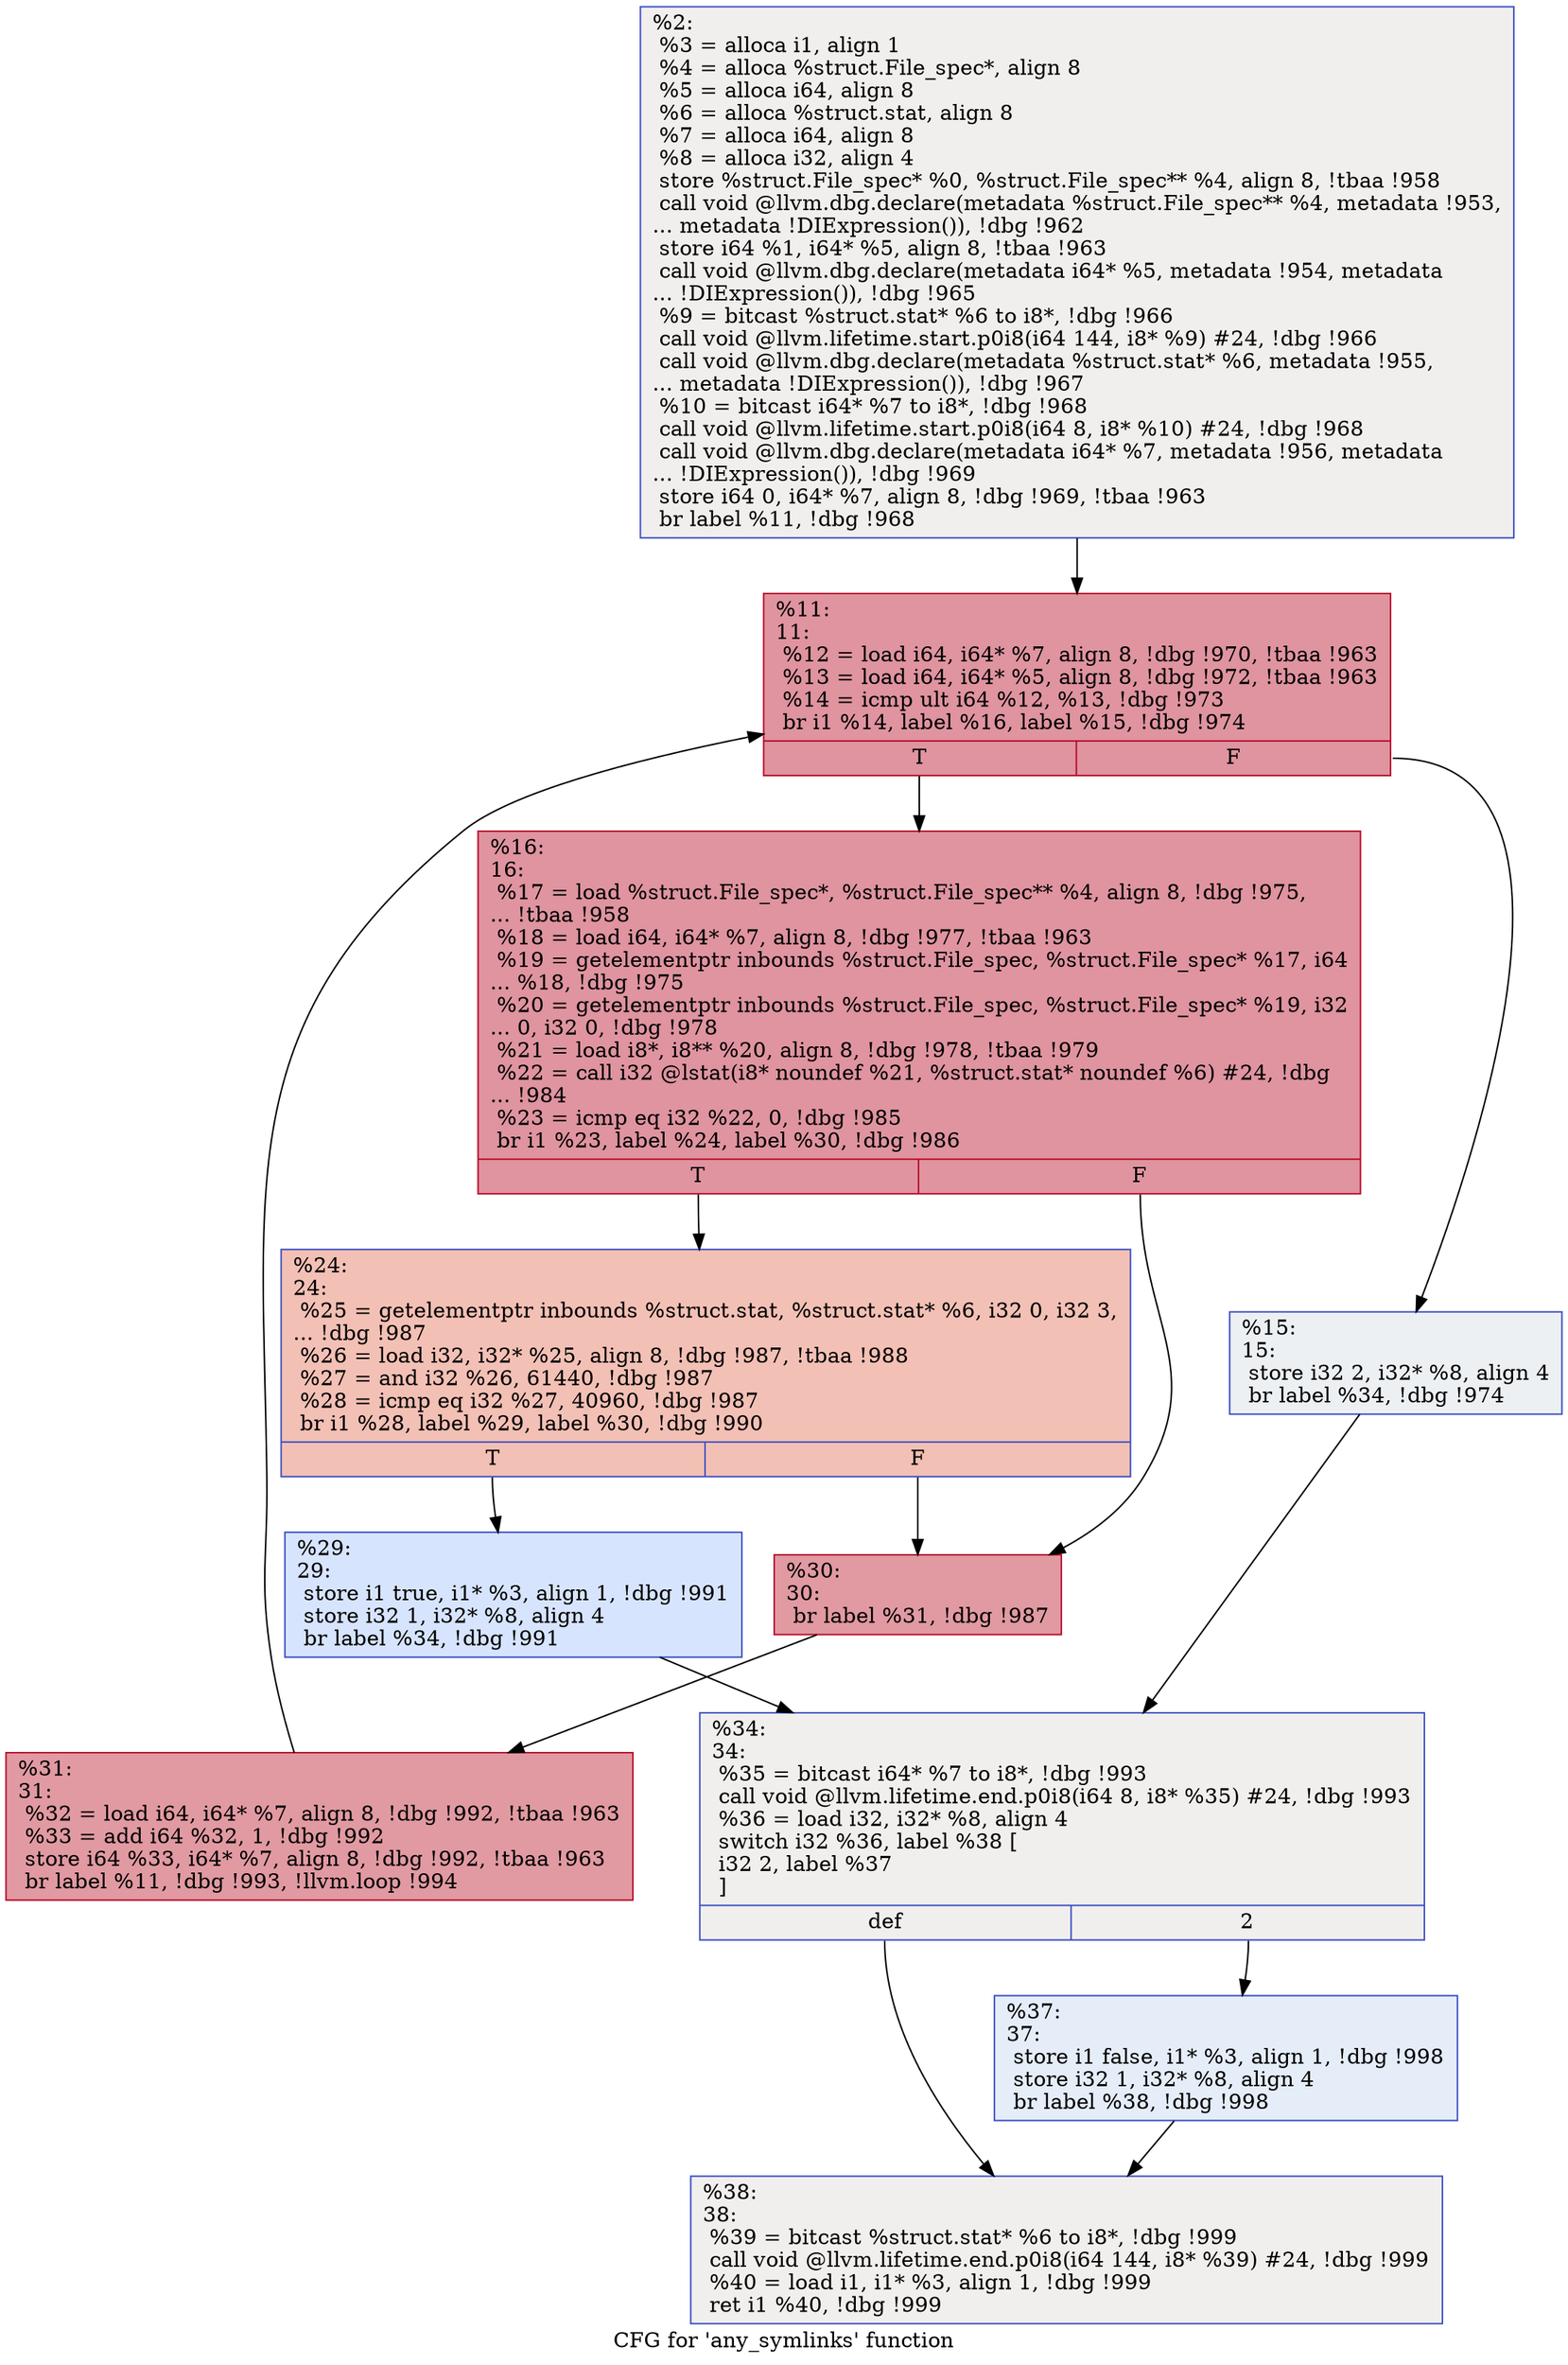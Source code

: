digraph "CFG for 'any_symlinks' function" {
	label="CFG for 'any_symlinks' function";

	Node0x1028b60 [shape=record,color="#3d50c3ff", style=filled, fillcolor="#e0dbd870",label="{%2:\l  %3 = alloca i1, align 1\l  %4 = alloca %struct.File_spec*, align 8\l  %5 = alloca i64, align 8\l  %6 = alloca %struct.stat, align 8\l  %7 = alloca i64, align 8\l  %8 = alloca i32, align 4\l  store %struct.File_spec* %0, %struct.File_spec** %4, align 8, !tbaa !958\l  call void @llvm.dbg.declare(metadata %struct.File_spec** %4, metadata !953,\l... metadata !DIExpression()), !dbg !962\l  store i64 %1, i64* %5, align 8, !tbaa !963\l  call void @llvm.dbg.declare(metadata i64* %5, metadata !954, metadata\l... !DIExpression()), !dbg !965\l  %9 = bitcast %struct.stat* %6 to i8*, !dbg !966\l  call void @llvm.lifetime.start.p0i8(i64 144, i8* %9) #24, !dbg !966\l  call void @llvm.dbg.declare(metadata %struct.stat* %6, metadata !955,\l... metadata !DIExpression()), !dbg !967\l  %10 = bitcast i64* %7 to i8*, !dbg !968\l  call void @llvm.lifetime.start.p0i8(i64 8, i8* %10) #24, !dbg !968\l  call void @llvm.dbg.declare(metadata i64* %7, metadata !956, metadata\l... !DIExpression()), !dbg !969\l  store i64 0, i64* %7, align 8, !dbg !969, !tbaa !963\l  br label %11, !dbg !968\l}"];
	Node0x1028b60 -> Node0x1028c50;
	Node0x1028c50 [shape=record,color="#b70d28ff", style=filled, fillcolor="#b70d2870",label="{%11:\l11:                                               \l  %12 = load i64, i64* %7, align 8, !dbg !970, !tbaa !963\l  %13 = load i64, i64* %5, align 8, !dbg !972, !tbaa !963\l  %14 = icmp ult i64 %12, %13, !dbg !973\l  br i1 %14, label %16, label %15, !dbg !974\l|{<s0>T|<s1>F}}"];
	Node0x1028c50:s0 -> Node0x1028cf0;
	Node0x1028c50:s1 -> Node0x1028ca0;
	Node0x1028ca0 [shape=record,color="#3d50c3ff", style=filled, fillcolor="#d6dce470",label="{%15:\l15:                                               \l  store i32 2, i32* %8, align 4\l  br label %34, !dbg !974\l}"];
	Node0x1028ca0 -> Node0x1028e80;
	Node0x1028cf0 [shape=record,color="#b70d28ff", style=filled, fillcolor="#b70d2870",label="{%16:\l16:                                               \l  %17 = load %struct.File_spec*, %struct.File_spec** %4, align 8, !dbg !975,\l... !tbaa !958\l  %18 = load i64, i64* %7, align 8, !dbg !977, !tbaa !963\l  %19 = getelementptr inbounds %struct.File_spec, %struct.File_spec* %17, i64\l... %18, !dbg !975\l  %20 = getelementptr inbounds %struct.File_spec, %struct.File_spec* %19, i32\l... 0, i32 0, !dbg !978\l  %21 = load i8*, i8** %20, align 8, !dbg !978, !tbaa !979\l  %22 = call i32 @lstat(i8* noundef %21, %struct.stat* noundef %6) #24, !dbg\l... !984\l  %23 = icmp eq i32 %22, 0, !dbg !985\l  br i1 %23, label %24, label %30, !dbg !986\l|{<s0>T|<s1>F}}"];
	Node0x1028cf0:s0 -> Node0x1028d40;
	Node0x1028cf0:s1 -> Node0x1028de0;
	Node0x1028d40 [shape=record,color="#3d50c3ff", style=filled, fillcolor="#e5705870",label="{%24:\l24:                                               \l  %25 = getelementptr inbounds %struct.stat, %struct.stat* %6, i32 0, i32 3,\l... !dbg !987\l  %26 = load i32, i32* %25, align 8, !dbg !987, !tbaa !988\l  %27 = and i32 %26, 61440, !dbg !987\l  %28 = icmp eq i32 %27, 40960, !dbg !987\l  br i1 %28, label %29, label %30, !dbg !990\l|{<s0>T|<s1>F}}"];
	Node0x1028d40:s0 -> Node0x1028d90;
	Node0x1028d40:s1 -> Node0x1028de0;
	Node0x1028d90 [shape=record,color="#3d50c3ff", style=filled, fillcolor="#a5c3fe70",label="{%29:\l29:                                               \l  store i1 true, i1* %3, align 1, !dbg !991\l  store i32 1, i32* %8, align 4\l  br label %34, !dbg !991\l}"];
	Node0x1028d90 -> Node0x1028e80;
	Node0x1028de0 [shape=record,color="#b70d28ff", style=filled, fillcolor="#bb1b2c70",label="{%30:\l30:                                               \l  br label %31, !dbg !987\l}"];
	Node0x1028de0 -> Node0x1028e30;
	Node0x1028e30 [shape=record,color="#b70d28ff", style=filled, fillcolor="#bb1b2c70",label="{%31:\l31:                                               \l  %32 = load i64, i64* %7, align 8, !dbg !992, !tbaa !963\l  %33 = add i64 %32, 1, !dbg !992\l  store i64 %33, i64* %7, align 8, !dbg !992, !tbaa !963\l  br label %11, !dbg !993, !llvm.loop !994\l}"];
	Node0x1028e30 -> Node0x1028c50;
	Node0x1028e80 [shape=record,color="#3d50c3ff", style=filled, fillcolor="#e0dbd870",label="{%34:\l34:                                               \l  %35 = bitcast i64* %7 to i8*, !dbg !993\l  call void @llvm.lifetime.end.p0i8(i64 8, i8* %35) #24, !dbg !993\l  %36 = load i32, i32* %8, align 4\l  switch i32 %36, label %38 [\l    i32 2, label %37\l  ]\l|{<s0>def|<s1>2}}"];
	Node0x1028e80:s0 -> Node0x1028f20;
	Node0x1028e80:s1 -> Node0x1028ed0;
	Node0x1028ed0 [shape=record,color="#3d50c3ff", style=filled, fillcolor="#c5d6f270",label="{%37:\l37:                                               \l  store i1 false, i1* %3, align 1, !dbg !998\l  store i32 1, i32* %8, align 4\l  br label %38, !dbg !998\l}"];
	Node0x1028ed0 -> Node0x1028f20;
	Node0x1028f20 [shape=record,color="#3d50c3ff", style=filled, fillcolor="#e0dbd870",label="{%38:\l38:                                               \l  %39 = bitcast %struct.stat* %6 to i8*, !dbg !999\l  call void @llvm.lifetime.end.p0i8(i64 144, i8* %39) #24, !dbg !999\l  %40 = load i1, i1* %3, align 1, !dbg !999\l  ret i1 %40, !dbg !999\l}"];
}
